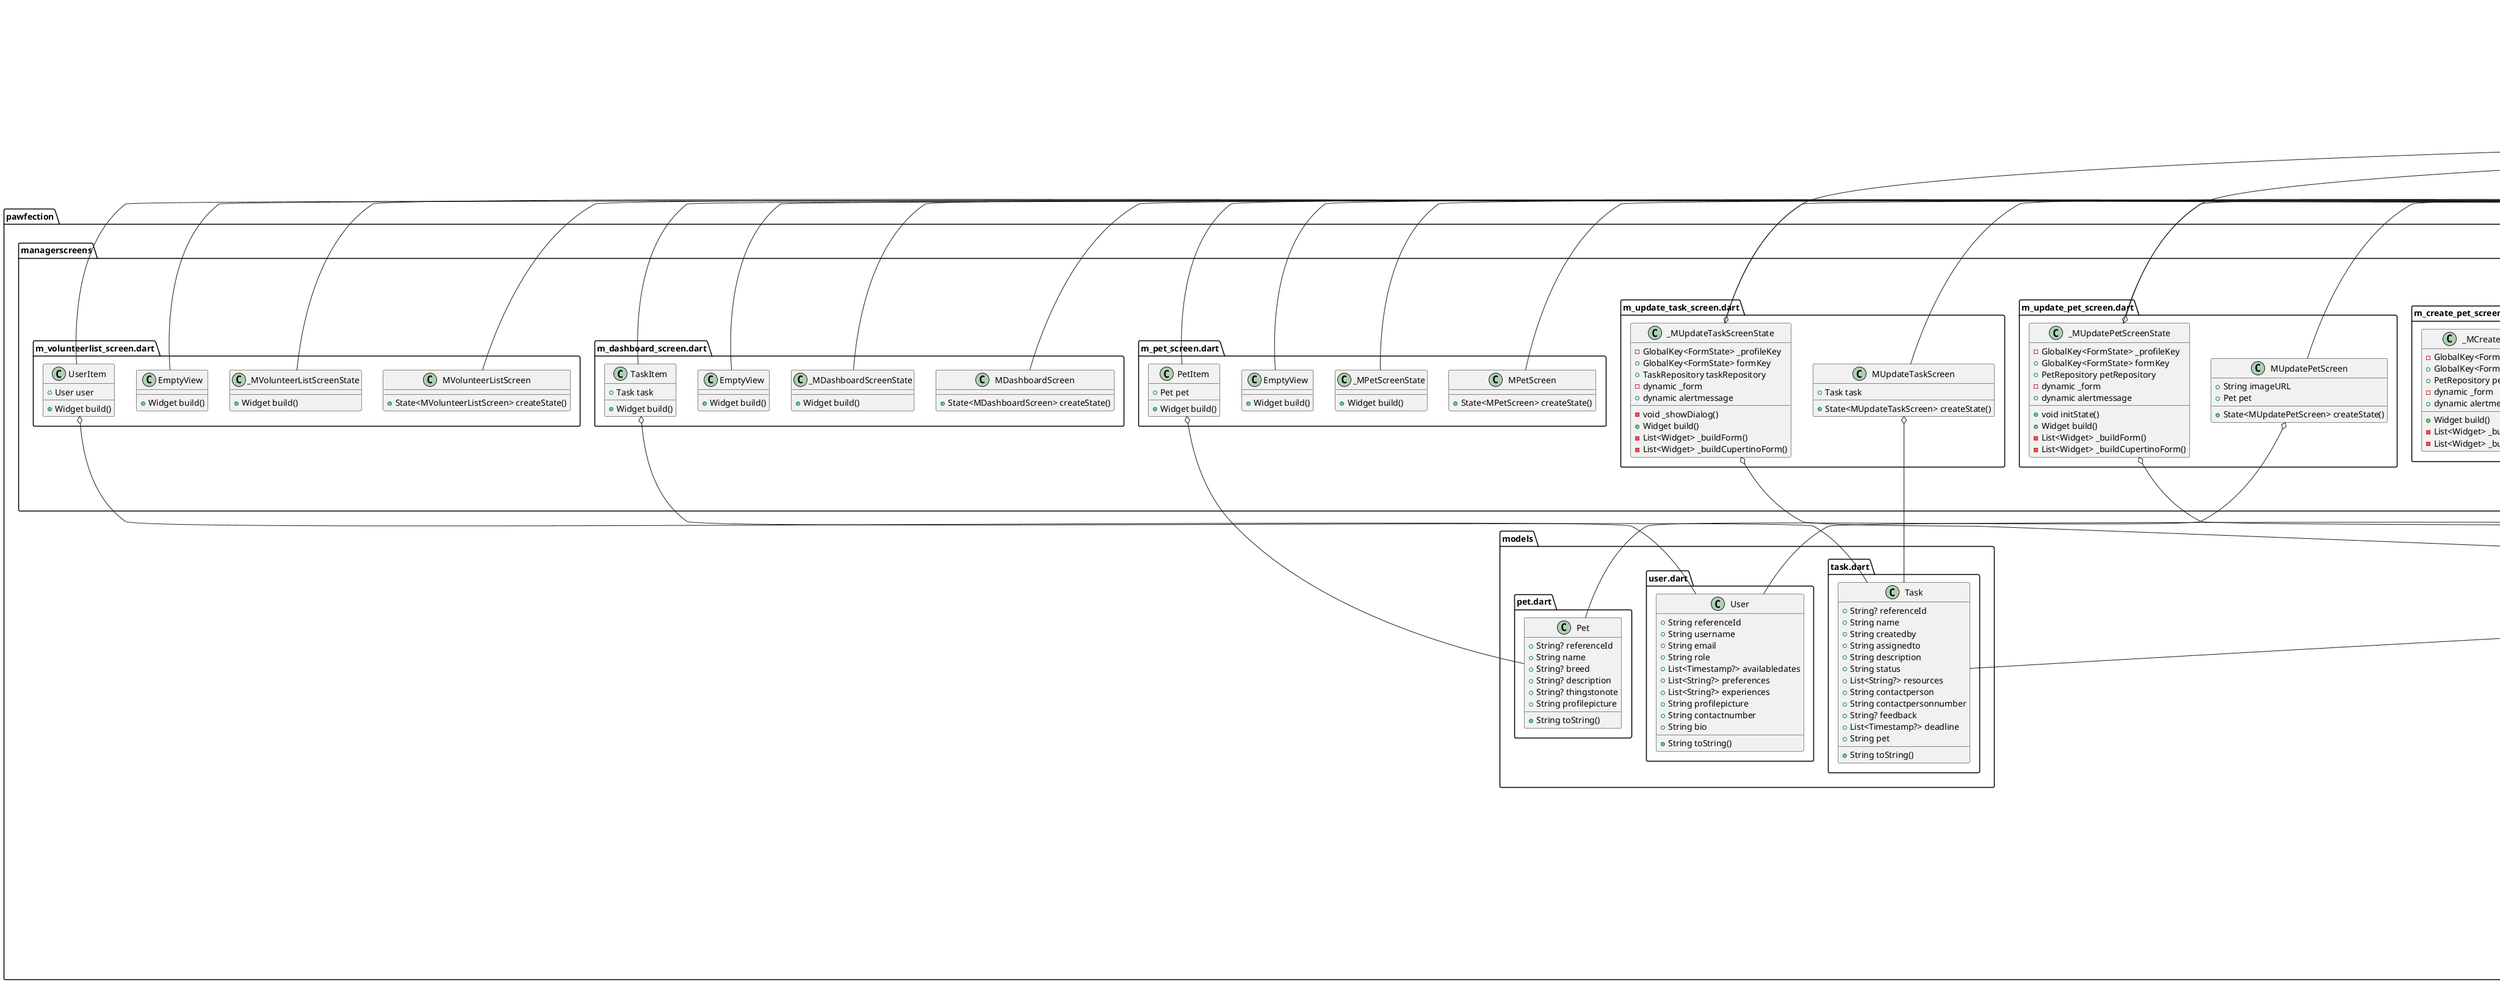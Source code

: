 @startuml
set namespaceSeparator ::

class "pawfection::homepage.dart::Homepage" {
  +Widget build()
}

"flutter::src::widgets::framework.dart::StatelessWidget" <|-- "pawfection::homepage.dart::Homepage"

class "pawfection::repository::storage_repository.dart::StorageRepository" {
  -FirebaseStorage _storage
  +dynamic uploadImageToStorage()
}

"pawfection::repository::storage_repository.dart::StorageRepository" o-- "firebase_storage::firebase_storage.dart::FirebaseStorage"

class "pawfection::repository::task_repository.dart::TaskRepository" {
  +CollectionReference<Object?> taskcollection
  +TaskService taskService
  +Stream<QuerySnapshot<Object?>> tasks
  +dynamic addTask()
  +void updateTask()
  +void deleteTask()
  +dynamic findTaskByTaskID()
  +dynamic getTaskList()
}

"pawfection::repository::task_repository.dart::TaskRepository" o-- "cloud_firestore::cloud_firestore.dart::CollectionReference<Object>"
"pawfection::repository::task_repository.dart::TaskRepository" o-- "pawfection::service::task_service.dart::TaskService"
"pawfection::repository::task_repository.dart::TaskRepository" o-- "dart::async::Stream<QuerySnapshot<Object>>"

class "pawfection::repository::user_repository.dart::UserRepository" {
  +CollectionReference<Object?> usercollection
  +UserService userService
  +Stream<QuerySnapshot<Object?>> users
  +dynamic findUserByUUID()
  +void addUser()
  +void updateUser()
  +void deleteUser()
  +dynamic getUserList()
  +dynamic currentUser()
}

"pawfection::repository::user_repository.dart::UserRepository" o-- "cloud_firestore::cloud_firestore.dart::CollectionReference<Object>"
"pawfection::repository::user_repository.dart::UserRepository" o-- "pawfection::service::user_service.dart::UserService"
"pawfection::repository::user_repository.dart::UserRepository" o-- "dart::async::Stream<QuerySnapshot<Object>>"

class "pawfection::repository::pet_repository.dart::PetRepository" {
  +CollectionReference<Object?> petcollection
  +PetService petService
  +Stream<QuerySnapshot<Object?>> pets
  +dynamic addPet()
  +void updatePet()
  +void deletePet()
  +dynamic findUserByPetID()
  +dynamic findPetByPetID()
  +dynamic getPetList()
}

"pawfection::repository::pet_repository.dart::PetRepository" o-- "cloud_firestore::cloud_firestore.dart::CollectionReference<Object>"
"pawfection::repository::pet_repository.dart::PetRepository" o-- "pawfection::service::pet_service.dart::PetService"
"pawfection::repository::pet_repository.dart::PetRepository" o-- "dart::async::Stream<QuerySnapshot<Object>>"

class "pawfection::loginView.dart::LoginView" {
  -FirebaseAuth _auth
  +UserRepository userRepository
  +Duration loginTime
  -dynamic _authUser()
  -dynamic _signupUser()
  -dynamic _recoverPassword()
  +Widget build()
}

"pawfection::loginView.dart::LoginView" o-- "firebase_auth::firebase_auth.dart::FirebaseAuth"
"pawfection::loginView.dart::LoginView" o-- "pawfection::repository::user_repository.dart::UserRepository"
"flutter::src::widgets::framework.dart::StatelessWidget" <|-- "pawfection::loginView.dart::LoginView"

class "pawfection::firebase_options.dart::DefaultFirebaseOptions" {
  {static} +FirebaseOptions web
  {static} +FirebaseOptions android
  {static} +FirebaseOptions ios
  {static} +FirebaseOptions macos
  {static} +FirebaseOptions currentPlatform
}

"pawfection::firebase_options.dart::DefaultFirebaseOptions" o-- "firebase_core_platform_interface::firebase_core_platform_interface.dart::FirebaseOptions"

class "pawfection::managerscreens::m_create_task_screen.dart::MCreateTaskScreen" {
  +String imagePath
  +State<MCreateTaskScreen> createState()
}

"flutter::src::widgets::framework.dart::StatefulWidget" <|-- "pawfection::managerscreens::m_create_task_screen.dart::MCreateTaskScreen"

class "pawfection::managerscreens::m_create_task_screen.dart::_MCreateTaskScreenState" {
  -GlobalKey<FormState> _profileKey
  +GlobalKey<FormState> formKey
  +TaskRepository taskRepository
  +PetRepository petRepository
  +UserRepository userRepository
  -dynamic _form
  +dynamic alertmessage
  -FirebaseAuth _auth
  -void _showDialog()
  +Widget build()
  +Widget buildPetList()
  +Widget buildVolunteerList()
  -List<Widget> _buildForm()
  -List<Widget> _buildCupertinoForm()
}

"pawfection::managerscreens::m_create_task_screen.dart::_MCreateTaskScreenState" o-- "flutter::src::widgets::framework.dart::GlobalKey<FormState>"
"pawfection::managerscreens::m_create_task_screen.dart::_MCreateTaskScreenState" o-- "pawfection::repository::task_repository.dart::TaskRepository"
"pawfection::managerscreens::m_create_task_screen.dart::_MCreateTaskScreenState" o-- "pawfection::repository::pet_repository.dart::PetRepository"
"pawfection::managerscreens::m_create_task_screen.dart::_MCreateTaskScreenState" o-- "pawfection::repository::user_repository.dart::UserRepository"
"pawfection::managerscreens::m_create_task_screen.dart::_MCreateTaskScreenState" o-- "firebase_auth::firebase_auth.dart::FirebaseAuth"
"flutter::src::widgets::framework.dart::State" <|-- "pawfection::managerscreens::m_create_task_screen.dart::_MCreateTaskScreenState"

class "pawfection::managerscreens::m_volunteerlist_screen.dart::MVolunteerListScreen" {
  +State<MVolunteerListScreen> createState()
}

"flutter::src::widgets::framework.dart::StatefulWidget" <|-- "pawfection::managerscreens::m_volunteerlist_screen.dart::MVolunteerListScreen"

class "pawfection::managerscreens::m_volunteerlist_screen.dart::_MVolunteerListScreenState" {
  +Widget build()
}

"flutter::src::widgets::framework.dart::State" <|-- "pawfection::managerscreens::m_volunteerlist_screen.dart::_MVolunteerListScreenState"

class "pawfection::managerscreens::m_volunteerlist_screen.dart::UserItem" {
  +User user
  +Widget build()
}

"pawfection::managerscreens::m_volunteerlist_screen.dart::UserItem" o-- "pawfection::models::user.dart::User"
"flutter::src::widgets::framework.dart::StatelessWidget" <|-- "pawfection::managerscreens::m_volunteerlist_screen.dart::UserItem"

class "pawfection::managerscreens::m_volunteerlist_screen.dart::EmptyView" {
  +Widget build()
}

"flutter::src::widgets::framework.dart::StatelessWidget" <|-- "pawfection::managerscreens::m_volunteerlist_screen.dart::EmptyView"

class "pawfection::managerscreens::m_update_task_screen.dart::MUpdateTaskScreen" {
  +Task task
  +State<MUpdateTaskScreen> createState()
}

"pawfection::managerscreens::m_update_task_screen.dart::MUpdateTaskScreen" o-- "pawfection::models::task.dart::Task"
"flutter::src::widgets::framework.dart::StatefulWidget" <|-- "pawfection::managerscreens::m_update_task_screen.dart::MUpdateTaskScreen"

class "pawfection::managerscreens::m_update_task_screen.dart::_MUpdateTaskScreenState" {
  -GlobalKey<FormState> _profileKey
  +GlobalKey<FormState> formKey
  +TaskRepository taskRepository
  -dynamic _form
  +dynamic alertmessage
  -void _showDialog()
  +Widget build()
  -List<Widget> _buildForm()
  -List<Widget> _buildCupertinoForm()
}

"pawfection::managerscreens::m_update_task_screen.dart::_MUpdateTaskScreenState" o-- "flutter::src::widgets::framework.dart::GlobalKey<FormState>"
"pawfection::managerscreens::m_update_task_screen.dart::_MUpdateTaskScreenState" o-- "pawfection::repository::task_repository.dart::TaskRepository"
"flutter::src::widgets::framework.dart::State" <|-- "pawfection::managerscreens::m_update_task_screen.dart::_MUpdateTaskScreenState"

class "pawfection::managerscreens::m_dashboard_screen.dart::MDashboardScreen" {
  +State<MDashboardScreen> createState()
}

"flutter::src::widgets::framework.dart::StatefulWidget" <|-- "pawfection::managerscreens::m_dashboard_screen.dart::MDashboardScreen"

class "pawfection::managerscreens::m_dashboard_screen.dart::_MDashboardScreenState" {
  +Widget build()
}

"flutter::src::widgets::framework.dart::State" <|-- "pawfection::managerscreens::m_dashboard_screen.dart::_MDashboardScreenState"

class "pawfection::managerscreens::m_dashboard_screen.dart::TaskItem" {
  +Task task
  +Widget build()
}

"pawfection::managerscreens::m_dashboard_screen.dart::TaskItem" o-- "pawfection::models::task.dart::Task"
"flutter::src::widgets::framework.dart::StatelessWidget" <|-- "pawfection::managerscreens::m_dashboard_screen.dart::TaskItem"

class "pawfection::managerscreens::m_dashboard_screen.dart::EmptyView" {
  +Widget build()
}

"flutter::src::widgets::framework.dart::StatelessWidget" <|-- "pawfection::managerscreens::m_dashboard_screen.dart::EmptyView"

class "pawfection::managerscreens::m_pet_screen.dart::MPetScreen" {
  +State<MPetScreen> createState()
}

"flutter::src::widgets::framework.dart::StatefulWidget" <|-- "pawfection::managerscreens::m_pet_screen.dart::MPetScreen"

class "pawfection::managerscreens::m_pet_screen.dart::_MPetScreenState" {
  +Widget build()
}

"flutter::src::widgets::framework.dart::State" <|-- "pawfection::managerscreens::m_pet_screen.dart::_MPetScreenState"

class "pawfection::managerscreens::m_pet_screen.dart::PetItem" {
  +Pet pet
  +Widget build()
}

"pawfection::managerscreens::m_pet_screen.dart::PetItem" o-- "pawfection::models::pet.dart::Pet"
"flutter::src::widgets::framework.dart::StatelessWidget" <|-- "pawfection::managerscreens::m_pet_screen.dart::PetItem"

class "pawfection::managerscreens::m_pet_screen.dart::EmptyView" {
  +Widget build()
}

"flutter::src::widgets::framework.dart::StatelessWidget" <|-- "pawfection::managerscreens::m_pet_screen.dart::EmptyView"

class "pawfection::managerscreens::m_create_pet_screen.dart::MCreatePetScreen" {
  +String imageURL
  +State<MCreatePetScreen> createState()
}

"flutter::src::widgets::framework.dart::StatefulWidget" <|-- "pawfection::managerscreens::m_create_pet_screen.dart::MCreatePetScreen"

class "pawfection::managerscreens::m_create_pet_screen.dart::_MCreatePetScreenState" {
  -GlobalKey<FormState> _profileKey
  +GlobalKey<FormState> formKey
  +PetRepository petRepository
  -dynamic _form
  +dynamic alertmessage
  +Widget build()
  -List<Widget> _buildForm()
  -List<Widget> _buildCupertinoForm()
}

"pawfection::managerscreens::m_create_pet_screen.dart::_MCreatePetScreenState" o-- "flutter::src::widgets::framework.dart::GlobalKey<FormState>"
"pawfection::managerscreens::m_create_pet_screen.dart::_MCreatePetScreenState" o-- "pawfection::repository::pet_repository.dart::PetRepository"
"flutter::src::widgets::framework.dart::State" <|-- "pawfection::managerscreens::m_create_pet_screen.dart::_MCreatePetScreenState"

class "pawfection::managerscreens::m_update_pet_screen.dart::MUpdatePetScreen" {
  +String imageURL
  +Pet pet
  +State<MUpdatePetScreen> createState()
}

"pawfection::managerscreens::m_update_pet_screen.dart::MUpdatePetScreen" o-- "pawfection::models::pet.dart::Pet"
"flutter::src::widgets::framework.dart::StatefulWidget" <|-- "pawfection::managerscreens::m_update_pet_screen.dart::MUpdatePetScreen"

class "pawfection::managerscreens::m_update_pet_screen.dart::_MUpdatePetScreenState" {
  -GlobalKey<FormState> _profileKey
  +GlobalKey<FormState> formKey
  +PetRepository petRepository
  -dynamic _form
  +dynamic alertmessage
  +void initState()
  +Widget build()
  -List<Widget> _buildForm()
  -List<Widget> _buildCupertinoForm()
}

"pawfection::managerscreens::m_update_pet_screen.dart::_MUpdatePetScreenState" o-- "flutter::src::widgets::framework.dart::GlobalKey<FormState>"
"pawfection::managerscreens::m_update_pet_screen.dart::_MUpdatePetScreenState" o-- "pawfection::repository::pet_repository.dart::PetRepository"
"flutter::src::widgets::framework.dart::State" <|-- "pawfection::managerscreens::m_update_pet_screen.dart::_MUpdatePetScreenState"

class "pawfection::managerscreens::m_create_user_screen.dart::MCreateUserScreen" {
  +String imagePath
  +State<MCreateUserScreen> createState()
}

"flutter::src::widgets::framework.dart::StatefulWidget" <|-- "pawfection::managerscreens::m_create_user_screen.dart::MCreateUserScreen"

class "pawfection::managerscreens::m_create_user_screen.dart::_MCreateUserScreenState" {
  -GlobalKey<FormState> _profileKey
  +GlobalKey<FormState> formKey
  +UserRepository userRepository
  -dynamic _form
  +dynamic alertmessage
  -List<dynamic> _experiences
  +List<dynamic> preferences
  -int _selectedFruit
  -void _showDialog()
  +Widget build()
  -List<Widget> _buildForm()
  -List<Widget> _buildCupertinoForm()
}

"pawfection::managerscreens::m_create_user_screen.dart::_MCreateUserScreenState" o-- "flutter::src::widgets::framework.dart::GlobalKey<FormState>"
"pawfection::managerscreens::m_create_user_screen.dart::_MCreateUserScreenState" o-- "pawfection::repository::user_repository.dart::UserRepository"
"flutter::src::widgets::framework.dart::State" <|-- "pawfection::managerscreens::m_create_user_screen.dart::_MCreateUserScreenState"

class "pawfection::models::user.dart::User" {
  +String referenceId
  +String username
  +String email
  +String role
  +List<Timestamp?> availabledates
  +List<String?> preferences
  +List<String?> experiences
  +String profilepicture
  +String contactnumber
  +String bio
  +String toString()
}

class "pawfection::models::pet.dart::Pet" {
  +String? referenceId
  +String name
  +String? breed
  +String? description
  +String? thingstonote
  +String profilepicture
  +String toString()
}

class "pawfection::models::task.dart::Task" {
  +String? referenceId
  +String name
  +String createdby
  +String assignedto
  +String description
  +String status
  +List<String?> resources
  +String contactperson
  +String contactpersonnumber
  +String? feedback
  +List<Timestamp?> deadline
  +String pet
  +String toString()
}

class "pawfection::main.dart::MyApp" {
  +Widget build()
}

"flutter::src::widgets::framework.dart::StatelessWidget" <|-- "pawfection::main.dart::MyApp"

class "pawfection::splashscreen.dart::SplashScreen" {
  +_SplashScreenState createState()
}

"flutter::src::widgets::framework.dart::StatefulWidget" <|-- "pawfection::splashscreen.dart::SplashScreen"

class "pawfection::splashscreen.dart::_SplashScreenState" {
  +void initState()
  +Widget build()
}

"flutter::src::widgets::framework.dart::State" <|-- "pawfection::splashscreen.dart::_SplashScreenState"

class "pawfection::service::task_service.dart::TaskService" {
  +Task taskFromJson()
  +Map<String, dynamic> taskToJson()
  +Task fromSnapshot()
  +List<Task> snapshotToTaskList()
  +List<Task> snapshotToTaskList_modified()
}

class "pawfection::service::pet_service.dart::PetService" {
  +Pet petFromJson()
  +Map<String, dynamic> petToJson()
  +Pet fromSnapshot()
  +List<Pet> snapshotToPetList()
  +List<Pet> snapshotToPetList_modified()
}

class "pawfection::service::user_service.dart::UserService" {
  +User userFromJson()
  +Map<String, dynamic> userToJson()
  +User fromSnapshot()
  +List<User> snapshotToUserList()
  +List<User> snapshotToUserList_modified()
}

class "pawfection::managerView.dart::ManagerView" {
  +int tab
  +State<ManagerView> createState()
}

"flutter::src::widgets::framework.dart::StatefulWidget" <|-- "pawfection::managerView.dart::ManagerView"

class "pawfection::managerView.dart::_ManagerViewState" {
  -PageController _pageController
  +int maxCount
  +List<Widget> bottomBarPages
  +void dispose()
  +void initState()
  +Widget build()
}

"pawfection::managerView.dart::_ManagerViewState" o-- "flutter::src::widgets::page_view.dart::PageController"
"flutter::src::widgets::framework.dart::State" <|-- "pawfection::managerView.dart::_ManagerViewState"

class "pawfection::voluteerView.dart::VolunteerView" {
  +int tab
  +State<VolunteerView> createState()
}

"flutter::src::widgets::framework.dart::StatefulWidget" <|-- "pawfection::voluteerView.dart::VolunteerView"

class "pawfection::voluteerView.dart::_VolunteerViewState" {
  -PageController _pageController
  +List<Widget> bottomBarPages
  +int maxCount
  +void dispose()
  +void initState()
  +Widget build()
}

"pawfection::voluteerView.dart::_VolunteerViewState" o-- "flutter::src::widgets::page_view.dart::PageController"
"flutter::src::widgets::framework.dart::State" <|-- "pawfection::voluteerView.dart::_VolunteerViewState"

class "pawfection::volunteerscreens::v_dashboard_screen.dart::VDashboardScreen" {
  +State<VDashboardScreen> createState()
}

"flutter::src::widgets::framework.dart::StatefulWidget" <|-- "pawfection::volunteerscreens::v_dashboard_screen.dart::VDashboardScreen"

class "pawfection::volunteerscreens::v_dashboard_screen.dart::_VDashboardScreenState" {
  +Widget build()
}

"flutter::src::widgets::framework.dart::State" <|-- "pawfection::volunteerscreens::v_dashboard_screen.dart::_VDashboardScreenState"

class "pawfection::volunteerscreens::v_dashboard_screen.dart::TaskItem" {
  +Task task
  +Widget build()
}

"pawfection::volunteerscreens::v_dashboard_screen.dart::TaskItem" o-- "pawfection::models::task.dart::Task"
"flutter::src::widgets::framework.dart::StatelessWidget" <|-- "pawfection::volunteerscreens::v_dashboard_screen.dart::TaskItem"

class "pawfection::volunteerscreens::v_dashboard_screen.dart::EmptyView" {
  +Widget build()
}

"flutter::src::widgets::framework.dart::StatelessWidget" <|-- "pawfection::volunteerscreens::v_dashboard_screen.dart::EmptyView"

class "pawfection::volunteerscreens::profile_picture_update_screen.dart::ProfilePictureUpdateScreen" {
  +String routetext
  +String petid
  +_ProfilePictureUpdateScreenState createState()
}

"flutter::src::widgets::framework.dart::StatefulWidget" <|-- "pawfection::volunteerscreens::profile_picture_update_screen.dart::ProfilePictureUpdateScreen"

class "pawfection::volunteerscreens::profile_picture_update_screen.dart::_ProfilePictureUpdateScreenState" {
  -bool _isLoading
  -bool _isSaved
  -ValueNotifier<File?> _croppedImageNotifier
  -TextEditingController _textEditingController
  +UserRepository userRepository
  +PetRepository petRepository
  +StorageRepository storageRepository
  -FirebaseAuth _auth
  +User currentUser
  -dynamic _cropImage()
  +dynamic pickImage()
  +void initState()
  +void dispose()
  +Widget build()
}

"pawfection::volunteerscreens::profile_picture_update_screen.dart::_ProfilePictureUpdateScreenState" o-- "flutter::src::foundation::change_notifier.dart::ValueNotifier<File>"
"pawfection::volunteerscreens::profile_picture_update_screen.dart::_ProfilePictureUpdateScreenState" o-- "flutter::src::widgets::editable_text.dart::TextEditingController"
"pawfection::volunteerscreens::profile_picture_update_screen.dart::_ProfilePictureUpdateScreenState" o-- "pawfection::repository::user_repository.dart::UserRepository"
"pawfection::volunteerscreens::profile_picture_update_screen.dart::_ProfilePictureUpdateScreenState" o-- "pawfection::repository::pet_repository.dart::PetRepository"
"pawfection::volunteerscreens::profile_picture_update_screen.dart::_ProfilePictureUpdateScreenState" o-- "pawfection::repository::storage_repository.dart::StorageRepository"
"pawfection::volunteerscreens::profile_picture_update_screen.dart::_ProfilePictureUpdateScreenState" o-- "firebase_auth::firebase_auth.dart::FirebaseAuth"
"pawfection::volunteerscreens::profile_picture_update_screen.dart::_ProfilePictureUpdateScreenState" o-- "firebase_auth::firebase_auth.dart::User"
"flutter::src::widgets::framework.dart::State" <|-- "pawfection::volunteerscreens::profile_picture_update_screen.dart::_ProfilePictureUpdateScreenState"

class "pawfection::volunteerscreens::profile_update_screen.dart::VProfileUpdateScreen" {
  +String imagePath
  +User user
  +State<VProfileUpdateScreen> createState()
}

"pawfection::volunteerscreens::profile_update_screen.dart::VProfileUpdateScreen" o-- "pawfection::models::user.dart::User"
"flutter::src::widgets::framework.dart::StatefulWidget" <|-- "pawfection::volunteerscreens::profile_update_screen.dart::VProfileUpdateScreen"

class "pawfection::volunteerscreens::profile_update_screen.dart::_VProfileUpdateScreenState" {
  -GlobalKey<FormState> _profileKey
  +GlobalKey<FormState> formKey
  +UserRepository userRepository
  +StorageRepository storageRepository
  -FirebaseAuth _auth
  -dynamic _form
  +dynamic alertmessage
  -List<dynamic> _experiences
  +List<dynamic> preferences
  -int _selectedFruit
  -void _showDialog()
  +void initState()
  +Widget build()
  -List<Widget> _buildForm()
  -List<Widget> _buildCupertinoForm()
}

"pawfection::volunteerscreens::profile_update_screen.dart::_VProfileUpdateScreenState" o-- "flutter::src::widgets::framework.dart::GlobalKey<FormState>"
"pawfection::volunteerscreens::profile_update_screen.dart::_VProfileUpdateScreenState" o-- "pawfection::repository::user_repository.dart::UserRepository"
"pawfection::volunteerscreens::profile_update_screen.dart::_VProfileUpdateScreenState" o-- "pawfection::repository::storage_repository.dart::StorageRepository"
"pawfection::volunteerscreens::profile_update_screen.dart::_VProfileUpdateScreenState" o-- "firebase_auth::firebase_auth.dart::FirebaseAuth"
"flutter::src::widgets::framework.dart::State" <|-- "pawfection::volunteerscreens::profile_update_screen.dart::_VProfileUpdateScreenState"

class "pawfection::volunteerscreens::update_availability_screen.dart::UpdateAvailability" {
  +State<UpdateAvailability> createState()
}

"flutter::src::widgets::framework.dart::StatefulWidget" <|-- "pawfection::volunteerscreens::update_availability_screen.dart::UpdateAvailability"

class "pawfection::volunteerscreens::update_availability_screen.dart::_UpdateAvailabilityState" {
  -GlobalKey<FormState> _dateKey
  -List<DateTime?> _date
  +Widget build()
}

"pawfection::volunteerscreens::update_availability_screen.dart::_UpdateAvailabilityState" o-- "flutter::src::widgets::framework.dart::GlobalKey<FormState>"
"flutter::src::widgets::framework.dart::State" <|-- "pawfection::volunteerscreens::update_availability_screen.dart::_UpdateAvailabilityState"

class "pawfection::volunteerscreens::v_profile_screen.dart::VProfileScreen" {
  +State<VProfileScreen> createState()
}

"flutter::src::widgets::framework.dart::StatefulWidget" <|-- "pawfection::volunteerscreens::v_profile_screen.dart::VProfileScreen"

class "pawfection::volunteerscreens::v_profile_screen.dart::_VProfileScreenState" {
  +UserRepository userRepository
  -FirebaseAuth _auth
  +User currentUser
  +void initState()
  +Widget build()
  +Widget buildUpgradeButton1()
  +Widget buildProfile()
  +Widget buildUpgradeButton2()
  +Widget buildName()
  +Widget buildAbout()
  +Widget buildPreferences()
  +Widget buildExperiences()
}

"pawfection::volunteerscreens::v_profile_screen.dart::_VProfileScreenState" o-- "pawfection::repository::user_repository.dart::UserRepository"
"pawfection::volunteerscreens::v_profile_screen.dart::_VProfileScreenState" o-- "firebase_auth::firebase_auth.dart::FirebaseAuth"
"pawfection::volunteerscreens::v_profile_screen.dart::_VProfileScreenState" o-- "firebase_auth::firebase_auth.dart::User"
"flutter::src::widgets::framework.dart::State" <|-- "pawfection::volunteerscreens::v_profile_screen.dart::_VProfileScreenState"

class "pawfection::volunteerscreens::widgets::profile_widget.dart::ProfileWidget" {
  +Image image
  +bool isEdit
  +void Function() onClicked
  +Widget build()
  +Widget buildImage()
  +Widget buildEditIcon()
  +Widget buildCircle()
}

"pawfection::volunteerscreens::widgets::profile_widget.dart::ProfileWidget" o-- "flutter::src::widgets::image.dart::Image"
"pawfection::volunteerscreens::widgets::profile_widget.dart::ProfileWidget" o-- "dart::ui::void Function()"
"flutter::src::widgets::framework.dart::StatelessWidget" <|-- "pawfection::volunteerscreens::widgets::profile_widget.dart::ProfileWidget"

class "pawfection::volunteerscreens::widgets::button_widget.dart::ButtonWidget" {
  +String text
  +void Function() onClicked
  +Widget build()
}

"pawfection::volunteerscreens::widgets::button_widget.dart::ButtonWidget" o-- "dart::ui::void Function()"
"flutter::src::widgets::framework.dart::StatelessWidget" <|-- "pawfection::volunteerscreens::widgets::button_widget.dart::ButtonWidget"

class "pawfection::volunteerscreens::widgets::textfield_widget.dart::TextFieldWidget" {
  +int maxLines
  +String label
  +String text
  +void Function(String) onChanged
  +_TextFieldWidgetState createState()
}

"pawfection::volunteerscreens::widgets::textfield_widget.dart::TextFieldWidget" o-- "flutter::src::foundation::basic_types.dart::void Function(String)"
"flutter::src::widgets::framework.dart::StatefulWidget" <|-- "pawfection::volunteerscreens::widgets::textfield_widget.dart::TextFieldWidget"

class "pawfection::volunteerscreens::widgets::textfield_widget.dart::_TextFieldWidgetState" {
  +TextEditingController controller
  +void initState()
  +void dispose()
  +Widget build()
}

"pawfection::volunteerscreens::widgets::textfield_widget.dart::_TextFieldWidgetState" o-- "flutter::src::widgets::editable_text.dart::TextEditingController"
"flutter::src::widgets::framework.dart::State" <|-- "pawfection::volunteerscreens::widgets::textfield_widget.dart::_TextFieldWidgetState"

class "pawfection::volunteerscreens::widgets::numbers_widget.dart::NumbersWidget" {
  +Widget build()
  +Widget buildDivider()
  +Widget buildButton()
}

"flutter::src::widgets::framework.dart::StatelessWidget" <|-- "pawfection::volunteerscreens::widgets::numbers_widget.dart::NumbersWidget"


@enduml